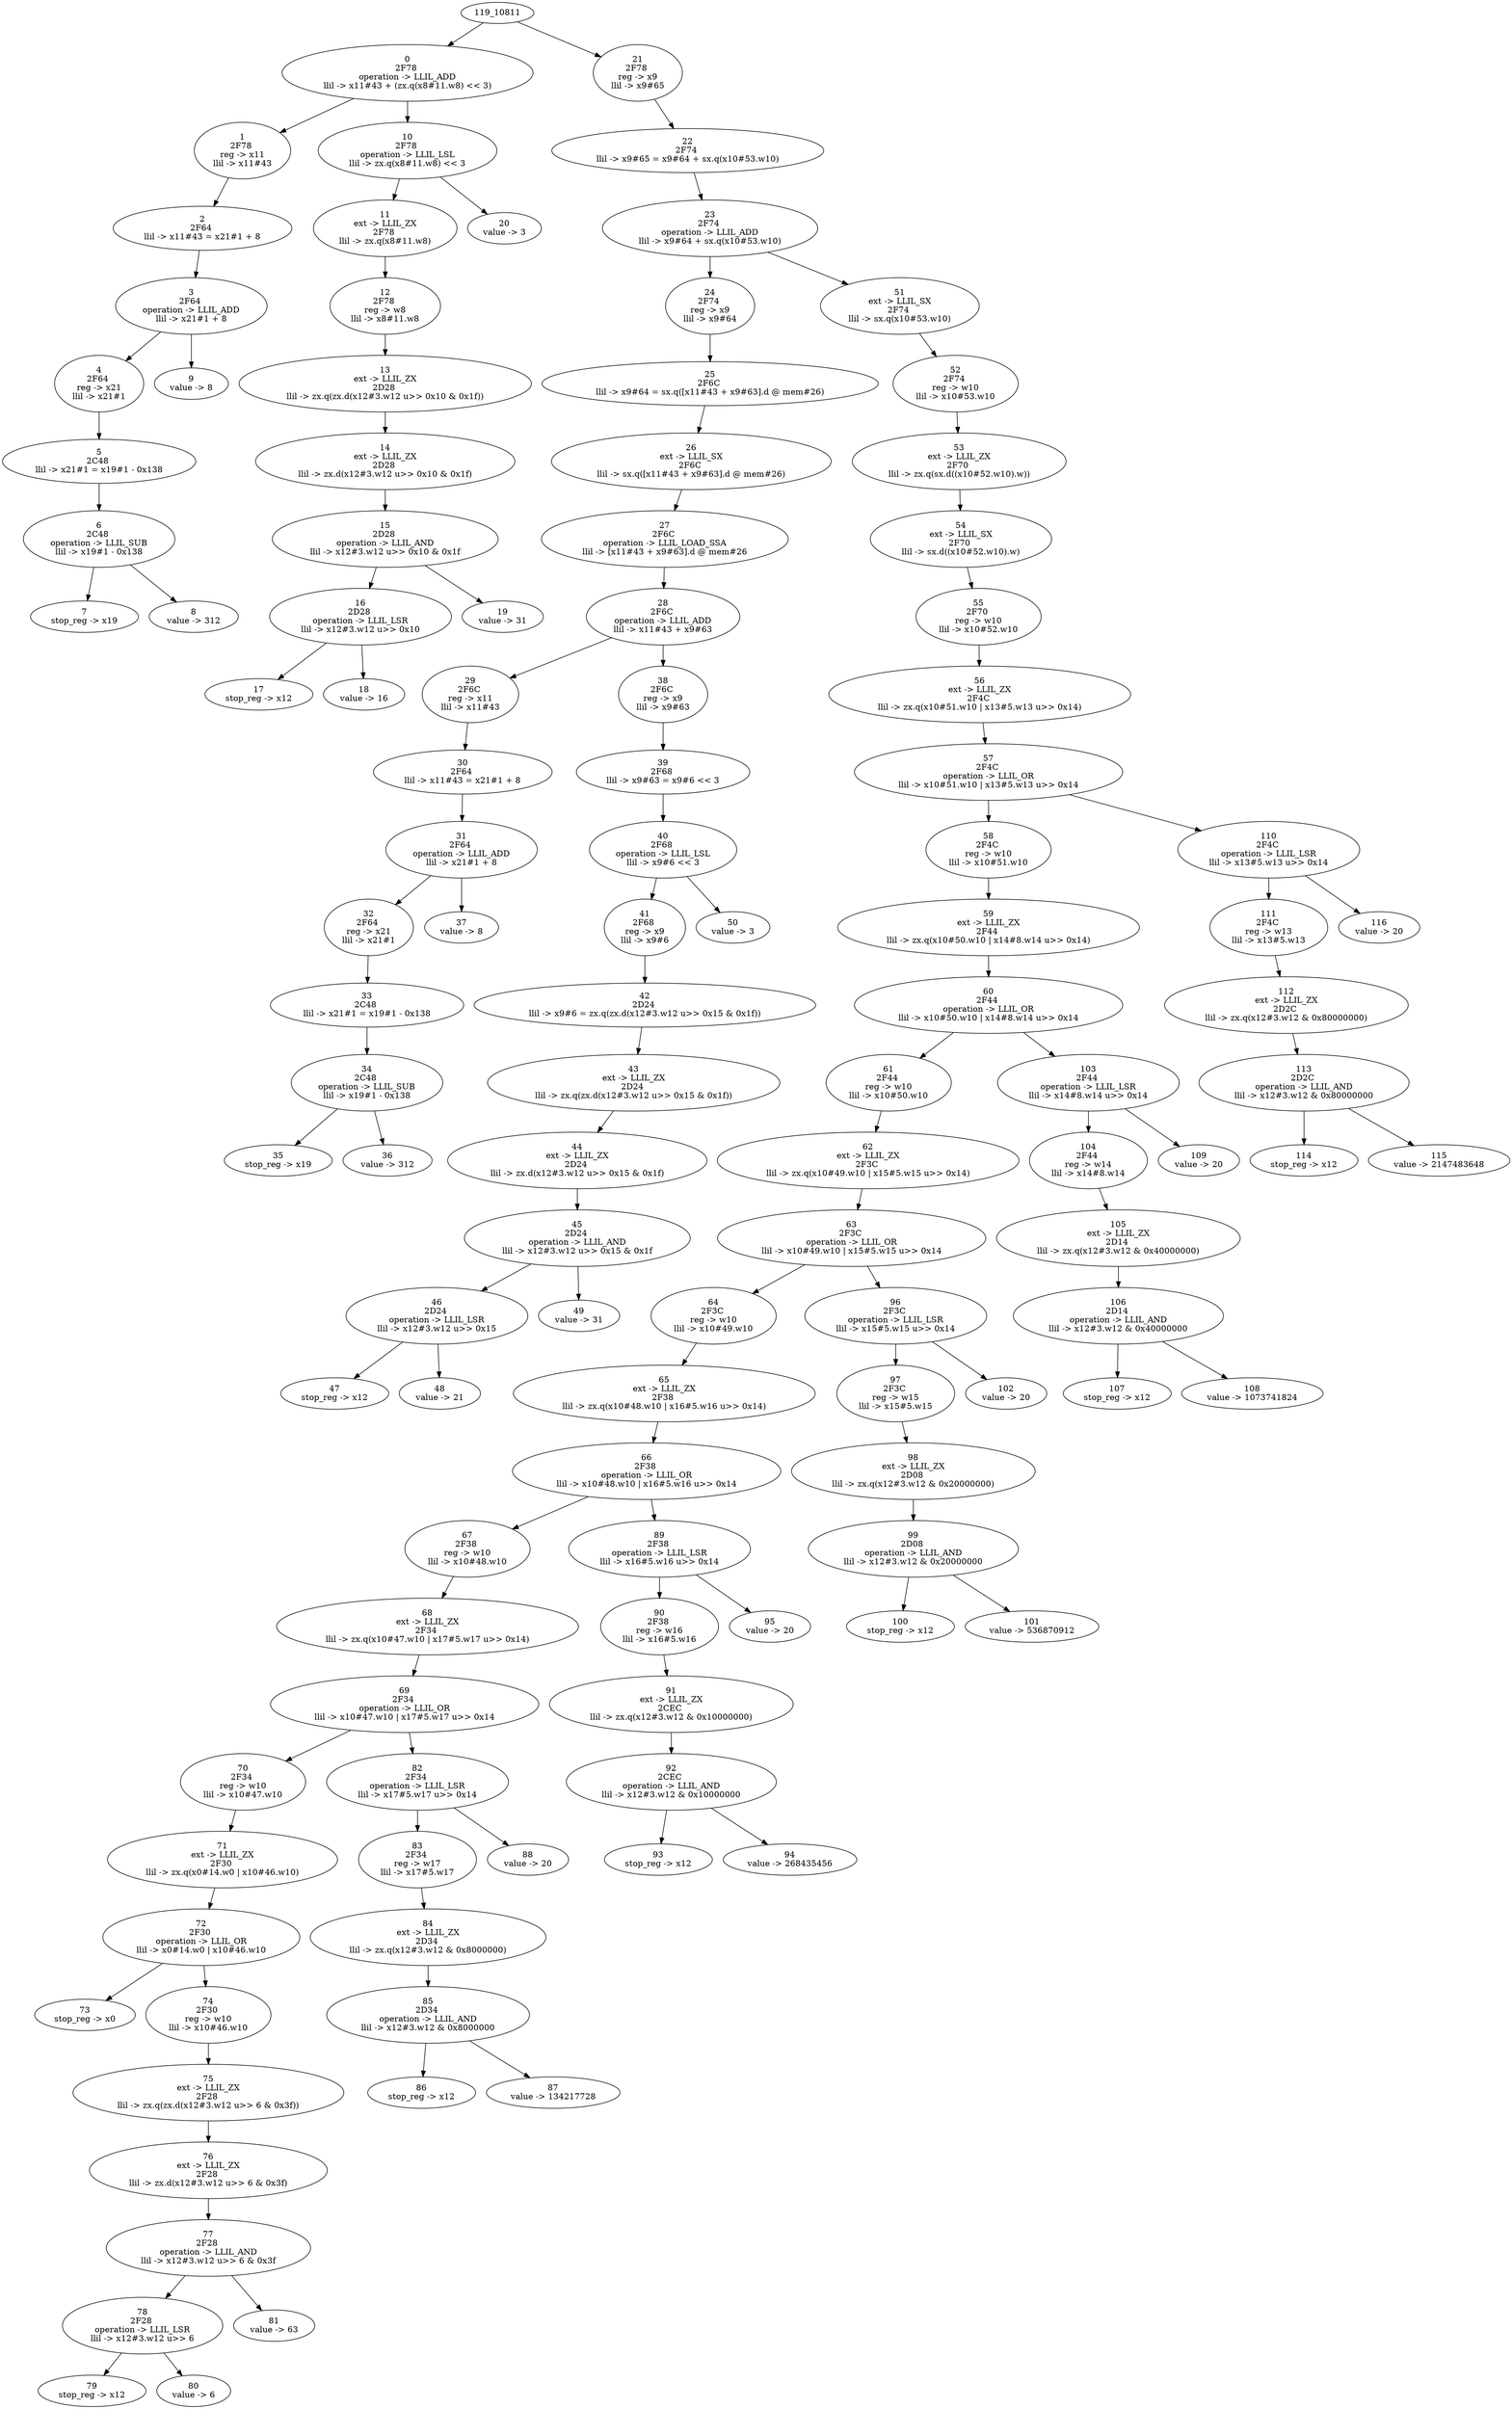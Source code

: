// The Round Table
digraph "119_10811" {
	"6
2C48 
operation -> LLIL_SUB
llil -> x19#1 - 0x138
" -> "7
stop_reg -> x19
"
	"6
2C48 
operation -> LLIL_SUB
llil -> x19#1 - 0x138
" -> "8
value -> 312
"
	"5
2C48 
llil -> x21#1 = x19#1 - 0x138
" -> "6
2C48 
operation -> LLIL_SUB
llil -> x19#1 - 0x138
"
	"4
2F64 
reg -> x21
llil -> x21#1
" -> "5
2C48 
llil -> x21#1 = x19#1 - 0x138
"
	"3
2F64 
operation -> LLIL_ADD
llil -> x21#1 + 8
" -> "4
2F64 
reg -> x21
llil -> x21#1
"
	"3
2F64 
operation -> LLIL_ADD
llil -> x21#1 + 8
" -> "9
value -> 8
"
	"2
2F64 
llil -> x11#43 = x21#1 + 8
" -> "3
2F64 
operation -> LLIL_ADD
llil -> x21#1 + 8
"
	"1
2F78 
reg -> x11
llil -> x11#43
" -> "2
2F64 
llil -> x11#43 = x21#1 + 8
"
	"0
2F78 
operation -> LLIL_ADD
llil -> x11#43 + (zx.q(x8#11.w8) << 3)
" -> "1
2F78 
reg -> x11
llil -> x11#43
"
	"16
2D28 
operation -> LLIL_LSR
llil -> x12#3.w12 u>> 0x10
" -> "17
stop_reg -> x12
"
	"16
2D28 
operation -> LLIL_LSR
llil -> x12#3.w12 u>> 0x10
" -> "18
value -> 16
"
	"15
2D28 
operation -> LLIL_AND
llil -> x12#3.w12 u>> 0x10 & 0x1f
" -> "16
2D28 
operation -> LLIL_LSR
llil -> x12#3.w12 u>> 0x10
"
	"15
2D28 
operation -> LLIL_AND
llil -> x12#3.w12 u>> 0x10 & 0x1f
" -> "19
value -> 31
"
	"14
ext -> LLIL_ZX
2D28 
llil -> zx.d(x12#3.w12 u>> 0x10 & 0x1f)
" -> "15
2D28 
operation -> LLIL_AND
llil -> x12#3.w12 u>> 0x10 & 0x1f
"
	"13
ext -> LLIL_ZX
2D28 
llil -> zx.q(zx.d(x12#3.w12 u>> 0x10 & 0x1f))
" -> "14
ext -> LLIL_ZX
2D28 
llil -> zx.d(x12#3.w12 u>> 0x10 & 0x1f)
"
	"12
2F78 
reg -> w8
llil -> x8#11.w8
" -> "13
ext -> LLIL_ZX
2D28 
llil -> zx.q(zx.d(x12#3.w12 u>> 0x10 & 0x1f))
"
	"11
ext -> LLIL_ZX
2F78 
llil -> zx.q(x8#11.w8)
" -> "12
2F78 
reg -> w8
llil -> x8#11.w8
"
	"10
2F78 
operation -> LLIL_LSL
llil -> zx.q(x8#11.w8) << 3
" -> "11
ext -> LLIL_ZX
2F78 
llil -> zx.q(x8#11.w8)
"
	"10
2F78 
operation -> LLIL_LSL
llil -> zx.q(x8#11.w8) << 3
" -> "20
value -> 3
"
	"0
2F78 
operation -> LLIL_ADD
llil -> x11#43 + (zx.q(x8#11.w8) << 3)
" -> "10
2F78 
operation -> LLIL_LSL
llil -> zx.q(x8#11.w8) << 3
"
	"119_10811" -> "0
2F78 
operation -> LLIL_ADD
llil -> x11#43 + (zx.q(x8#11.w8) << 3)
"
	"34
2C48 
operation -> LLIL_SUB
llil -> x19#1 - 0x138
" -> "35
stop_reg -> x19
"
	"34
2C48 
operation -> LLIL_SUB
llil -> x19#1 - 0x138
" -> "36
value -> 312
"
	"33
2C48 
llil -> x21#1 = x19#1 - 0x138
" -> "34
2C48 
operation -> LLIL_SUB
llil -> x19#1 - 0x138
"
	"32
2F64 
reg -> x21
llil -> x21#1
" -> "33
2C48 
llil -> x21#1 = x19#1 - 0x138
"
	"31
2F64 
operation -> LLIL_ADD
llil -> x21#1 + 8
" -> "32
2F64 
reg -> x21
llil -> x21#1
"
	"31
2F64 
operation -> LLIL_ADD
llil -> x21#1 + 8
" -> "37
value -> 8
"
	"30
2F64 
llil -> x11#43 = x21#1 + 8
" -> "31
2F64 
operation -> LLIL_ADD
llil -> x21#1 + 8
"
	"29
2F6C 
reg -> x11
llil -> x11#43
" -> "30
2F64 
llil -> x11#43 = x21#1 + 8
"
	"28
2F6C 
operation -> LLIL_ADD
llil -> x11#43 + x9#63
" -> "29
2F6C 
reg -> x11
llil -> x11#43
"
	"46
2D24 
operation -> LLIL_LSR
llil -> x12#3.w12 u>> 0x15
" -> "47
stop_reg -> x12
"
	"46
2D24 
operation -> LLIL_LSR
llil -> x12#3.w12 u>> 0x15
" -> "48
value -> 21
"
	"45
2D24 
operation -> LLIL_AND
llil -> x12#3.w12 u>> 0x15 & 0x1f
" -> "46
2D24 
operation -> LLIL_LSR
llil -> x12#3.w12 u>> 0x15
"
	"45
2D24 
operation -> LLIL_AND
llil -> x12#3.w12 u>> 0x15 & 0x1f
" -> "49
value -> 31
"
	"44
ext -> LLIL_ZX
2D24 
llil -> zx.d(x12#3.w12 u>> 0x15 & 0x1f)
" -> "45
2D24 
operation -> LLIL_AND
llil -> x12#3.w12 u>> 0x15 & 0x1f
"
	"43
ext -> LLIL_ZX
2D24 
llil -> zx.q(zx.d(x12#3.w12 u>> 0x15 & 0x1f))
" -> "44
ext -> LLIL_ZX
2D24 
llil -> zx.d(x12#3.w12 u>> 0x15 & 0x1f)
"
	"42
2D24 
llil -> x9#6 = zx.q(zx.d(x12#3.w12 u>> 0x15 & 0x1f))
" -> "43
ext -> LLIL_ZX
2D24 
llil -> zx.q(zx.d(x12#3.w12 u>> 0x15 & 0x1f))
"
	"41
2F68 
reg -> x9
llil -> x9#6
" -> "42
2D24 
llil -> x9#6 = zx.q(zx.d(x12#3.w12 u>> 0x15 & 0x1f))
"
	"40
2F68 
operation -> LLIL_LSL
llil -> x9#6 << 3
" -> "41
2F68 
reg -> x9
llil -> x9#6
"
	"40
2F68 
operation -> LLIL_LSL
llil -> x9#6 << 3
" -> "50
value -> 3
"
	"39
2F68 
llil -> x9#63 = x9#6 << 3
" -> "40
2F68 
operation -> LLIL_LSL
llil -> x9#6 << 3
"
	"38
2F6C 
reg -> x9
llil -> x9#63
" -> "39
2F68 
llil -> x9#63 = x9#6 << 3
"
	"28
2F6C 
operation -> LLIL_ADD
llil -> x11#43 + x9#63
" -> "38
2F6C 
reg -> x9
llil -> x9#63
"
	"27
2F6C 
operation -> LLIL_LOAD_SSA
llil -> [x11#43 + x9#63].d @ mem#26
" -> "28
2F6C 
operation -> LLIL_ADD
llil -> x11#43 + x9#63
"
	"26
ext -> LLIL_SX
2F6C 
llil -> sx.q([x11#43 + x9#63].d @ mem#26)
" -> "27
2F6C 
operation -> LLIL_LOAD_SSA
llil -> [x11#43 + x9#63].d @ mem#26
"
	"25
2F6C 
llil -> x9#64 = sx.q([x11#43 + x9#63].d @ mem#26)
" -> "26
ext -> LLIL_SX
2F6C 
llil -> sx.q([x11#43 + x9#63].d @ mem#26)
"
	"24
2F74 
reg -> x9
llil -> x9#64
" -> "25
2F6C 
llil -> x9#64 = sx.q([x11#43 + x9#63].d @ mem#26)
"
	"23
2F74 
operation -> LLIL_ADD
llil -> x9#64 + sx.q(x10#53.w10)
" -> "24
2F74 
reg -> x9
llil -> x9#64
"
	"72
2F30 
operation -> LLIL_OR
llil -> x0#14.w0 | x10#46.w10
" -> "73
stop_reg -> x0
"
	"78
2F28 
operation -> LLIL_LSR
llil -> x12#3.w12 u>> 6
" -> "79
stop_reg -> x12
"
	"78
2F28 
operation -> LLIL_LSR
llil -> x12#3.w12 u>> 6
" -> "80
value -> 6
"
	"77
2F28 
operation -> LLIL_AND
llil -> x12#3.w12 u>> 6 & 0x3f
" -> "78
2F28 
operation -> LLIL_LSR
llil -> x12#3.w12 u>> 6
"
	"77
2F28 
operation -> LLIL_AND
llil -> x12#3.w12 u>> 6 & 0x3f
" -> "81
value -> 63
"
	"76
ext -> LLIL_ZX
2F28 
llil -> zx.d(x12#3.w12 u>> 6 & 0x3f)
" -> "77
2F28 
operation -> LLIL_AND
llil -> x12#3.w12 u>> 6 & 0x3f
"
	"75
ext -> LLIL_ZX
2F28 
llil -> zx.q(zx.d(x12#3.w12 u>> 6 & 0x3f))
" -> "76
ext -> LLIL_ZX
2F28 
llil -> zx.d(x12#3.w12 u>> 6 & 0x3f)
"
	"74
2F30 
reg -> w10
llil -> x10#46.w10
" -> "75
ext -> LLIL_ZX
2F28 
llil -> zx.q(zx.d(x12#3.w12 u>> 6 & 0x3f))
"
	"72
2F30 
operation -> LLIL_OR
llil -> x0#14.w0 | x10#46.w10
" -> "74
2F30 
reg -> w10
llil -> x10#46.w10
"
	"71
ext -> LLIL_ZX
2F30 
llil -> zx.q(x0#14.w0 | x10#46.w10)
" -> "72
2F30 
operation -> LLIL_OR
llil -> x0#14.w0 | x10#46.w10
"
	"70
2F34 
reg -> w10
llil -> x10#47.w10
" -> "71
ext -> LLIL_ZX
2F30 
llil -> zx.q(x0#14.w0 | x10#46.w10)
"
	"69
2F34 
operation -> LLIL_OR
llil -> x10#47.w10 | x17#5.w17 u>> 0x14
" -> "70
2F34 
reg -> w10
llil -> x10#47.w10
"
	"85
2D34 
operation -> LLIL_AND
llil -> x12#3.w12 & 0x8000000
" -> "86
stop_reg -> x12
"
	"85
2D34 
operation -> LLIL_AND
llil -> x12#3.w12 & 0x8000000
" -> "87
value -> 134217728
"
	"84
ext -> LLIL_ZX
2D34 
llil -> zx.q(x12#3.w12 & 0x8000000)
" -> "85
2D34 
operation -> LLIL_AND
llil -> x12#3.w12 & 0x8000000
"
	"83
2F34 
reg -> w17
llil -> x17#5.w17
" -> "84
ext -> LLIL_ZX
2D34 
llil -> zx.q(x12#3.w12 & 0x8000000)
"
	"82
2F34 
operation -> LLIL_LSR
llil -> x17#5.w17 u>> 0x14
" -> "83
2F34 
reg -> w17
llil -> x17#5.w17
"
	"82
2F34 
operation -> LLIL_LSR
llil -> x17#5.w17 u>> 0x14
" -> "88
value -> 20
"
	"69
2F34 
operation -> LLIL_OR
llil -> x10#47.w10 | x17#5.w17 u>> 0x14
" -> "82
2F34 
operation -> LLIL_LSR
llil -> x17#5.w17 u>> 0x14
"
	"68
ext -> LLIL_ZX
2F34 
llil -> zx.q(x10#47.w10 | x17#5.w17 u>> 0x14)
" -> "69
2F34 
operation -> LLIL_OR
llil -> x10#47.w10 | x17#5.w17 u>> 0x14
"
	"67
2F38 
reg -> w10
llil -> x10#48.w10
" -> "68
ext -> LLIL_ZX
2F34 
llil -> zx.q(x10#47.w10 | x17#5.w17 u>> 0x14)
"
	"66
2F38 
operation -> LLIL_OR
llil -> x10#48.w10 | x16#5.w16 u>> 0x14
" -> "67
2F38 
reg -> w10
llil -> x10#48.w10
"
	"92
2CEC 
operation -> LLIL_AND
llil -> x12#3.w12 & 0x10000000
" -> "93
stop_reg -> x12
"
	"92
2CEC 
operation -> LLIL_AND
llil -> x12#3.w12 & 0x10000000
" -> "94
value -> 268435456
"
	"91
ext -> LLIL_ZX
2CEC 
llil -> zx.q(x12#3.w12 & 0x10000000)
" -> "92
2CEC 
operation -> LLIL_AND
llil -> x12#3.w12 & 0x10000000
"
	"90
2F38 
reg -> w16
llil -> x16#5.w16
" -> "91
ext -> LLIL_ZX
2CEC 
llil -> zx.q(x12#3.w12 & 0x10000000)
"
	"89
2F38 
operation -> LLIL_LSR
llil -> x16#5.w16 u>> 0x14
" -> "90
2F38 
reg -> w16
llil -> x16#5.w16
"
	"89
2F38 
operation -> LLIL_LSR
llil -> x16#5.w16 u>> 0x14
" -> "95
value -> 20
"
	"66
2F38 
operation -> LLIL_OR
llil -> x10#48.w10 | x16#5.w16 u>> 0x14
" -> "89
2F38 
operation -> LLIL_LSR
llil -> x16#5.w16 u>> 0x14
"
	"65
ext -> LLIL_ZX
2F38 
llil -> zx.q(x10#48.w10 | x16#5.w16 u>> 0x14)
" -> "66
2F38 
operation -> LLIL_OR
llil -> x10#48.w10 | x16#5.w16 u>> 0x14
"
	"64
2F3C 
reg -> w10
llil -> x10#49.w10
" -> "65
ext -> LLIL_ZX
2F38 
llil -> zx.q(x10#48.w10 | x16#5.w16 u>> 0x14)
"
	"63
2F3C 
operation -> LLIL_OR
llil -> x10#49.w10 | x15#5.w15 u>> 0x14
" -> "64
2F3C 
reg -> w10
llil -> x10#49.w10
"
	"99
2D08 
operation -> LLIL_AND
llil -> x12#3.w12 & 0x20000000
" -> "100
stop_reg -> x12
"
	"99
2D08 
operation -> LLIL_AND
llil -> x12#3.w12 & 0x20000000
" -> "101
value -> 536870912
"
	"98
ext -> LLIL_ZX
2D08 
llil -> zx.q(x12#3.w12 & 0x20000000)
" -> "99
2D08 
operation -> LLIL_AND
llil -> x12#3.w12 & 0x20000000
"
	"97
2F3C 
reg -> w15
llil -> x15#5.w15
" -> "98
ext -> LLIL_ZX
2D08 
llil -> zx.q(x12#3.w12 & 0x20000000)
"
	"96
2F3C 
operation -> LLIL_LSR
llil -> x15#5.w15 u>> 0x14
" -> "97
2F3C 
reg -> w15
llil -> x15#5.w15
"
	"96
2F3C 
operation -> LLIL_LSR
llil -> x15#5.w15 u>> 0x14
" -> "102
value -> 20
"
	"63
2F3C 
operation -> LLIL_OR
llil -> x10#49.w10 | x15#5.w15 u>> 0x14
" -> "96
2F3C 
operation -> LLIL_LSR
llil -> x15#5.w15 u>> 0x14
"
	"62
ext -> LLIL_ZX
2F3C 
llil -> zx.q(x10#49.w10 | x15#5.w15 u>> 0x14)
" -> "63
2F3C 
operation -> LLIL_OR
llil -> x10#49.w10 | x15#5.w15 u>> 0x14
"
	"61
2F44 
reg -> w10
llil -> x10#50.w10
" -> "62
ext -> LLIL_ZX
2F3C 
llil -> zx.q(x10#49.w10 | x15#5.w15 u>> 0x14)
"
	"60
2F44 
operation -> LLIL_OR
llil -> x10#50.w10 | x14#8.w14 u>> 0x14
" -> "61
2F44 
reg -> w10
llil -> x10#50.w10
"
	"106
2D14 
operation -> LLIL_AND
llil -> x12#3.w12 & 0x40000000
" -> "107
stop_reg -> x12
"
	"106
2D14 
operation -> LLIL_AND
llil -> x12#3.w12 & 0x40000000
" -> "108
value -> 1073741824
"
	"105
ext -> LLIL_ZX
2D14 
llil -> zx.q(x12#3.w12 & 0x40000000)
" -> "106
2D14 
operation -> LLIL_AND
llil -> x12#3.w12 & 0x40000000
"
	"104
2F44 
reg -> w14
llil -> x14#8.w14
" -> "105
ext -> LLIL_ZX
2D14 
llil -> zx.q(x12#3.w12 & 0x40000000)
"
	"103
2F44 
operation -> LLIL_LSR
llil -> x14#8.w14 u>> 0x14
" -> "104
2F44 
reg -> w14
llil -> x14#8.w14
"
	"103
2F44 
operation -> LLIL_LSR
llil -> x14#8.w14 u>> 0x14
" -> "109
value -> 20
"
	"60
2F44 
operation -> LLIL_OR
llil -> x10#50.w10 | x14#8.w14 u>> 0x14
" -> "103
2F44 
operation -> LLIL_LSR
llil -> x14#8.w14 u>> 0x14
"
	"59
ext -> LLIL_ZX
2F44 
llil -> zx.q(x10#50.w10 | x14#8.w14 u>> 0x14)
" -> "60
2F44 
operation -> LLIL_OR
llil -> x10#50.w10 | x14#8.w14 u>> 0x14
"
	"58
2F4C 
reg -> w10
llil -> x10#51.w10
" -> "59
ext -> LLIL_ZX
2F44 
llil -> zx.q(x10#50.w10 | x14#8.w14 u>> 0x14)
"
	"57
2F4C 
operation -> LLIL_OR
llil -> x10#51.w10 | x13#5.w13 u>> 0x14
" -> "58
2F4C 
reg -> w10
llil -> x10#51.w10
"
	"113
2D2C 
operation -> LLIL_AND
llil -> x12#3.w12 & 0x80000000
" -> "114
stop_reg -> x12
"
	"113
2D2C 
operation -> LLIL_AND
llil -> x12#3.w12 & 0x80000000
" -> "115
value -> 2147483648
"
	"112
ext -> LLIL_ZX
2D2C 
llil -> zx.q(x12#3.w12 & 0x80000000)
" -> "113
2D2C 
operation -> LLIL_AND
llil -> x12#3.w12 & 0x80000000
"
	"111
2F4C 
reg -> w13
llil -> x13#5.w13
" -> "112
ext -> LLIL_ZX
2D2C 
llil -> zx.q(x12#3.w12 & 0x80000000)
"
	"110
2F4C 
operation -> LLIL_LSR
llil -> x13#5.w13 u>> 0x14
" -> "111
2F4C 
reg -> w13
llil -> x13#5.w13
"
	"110
2F4C 
operation -> LLIL_LSR
llil -> x13#5.w13 u>> 0x14
" -> "116
value -> 20
"
	"57
2F4C 
operation -> LLIL_OR
llil -> x10#51.w10 | x13#5.w13 u>> 0x14
" -> "110
2F4C 
operation -> LLIL_LSR
llil -> x13#5.w13 u>> 0x14
"
	"56
ext -> LLIL_ZX
2F4C 
llil -> zx.q(x10#51.w10 | x13#5.w13 u>> 0x14)
" -> "57
2F4C 
operation -> LLIL_OR
llil -> x10#51.w10 | x13#5.w13 u>> 0x14
"
	"55
2F70 
reg -> w10
llil -> x10#52.w10
" -> "56
ext -> LLIL_ZX
2F4C 
llil -> zx.q(x10#51.w10 | x13#5.w13 u>> 0x14)
"
	"54
ext -> LLIL_SX
2F70 
llil -> sx.d((x10#52.w10).w)
" -> "55
2F70 
reg -> w10
llil -> x10#52.w10
"
	"53
ext -> LLIL_ZX
2F70 
llil -> zx.q(sx.d((x10#52.w10).w))
" -> "54
ext -> LLIL_SX
2F70 
llil -> sx.d((x10#52.w10).w)
"
	"52
2F74 
reg -> w10
llil -> x10#53.w10
" -> "53
ext -> LLIL_ZX
2F70 
llil -> zx.q(sx.d((x10#52.w10).w))
"
	"51
ext -> LLIL_SX
2F74 
llil -> sx.q(x10#53.w10)
" -> "52
2F74 
reg -> w10
llil -> x10#53.w10
"
	"23
2F74 
operation -> LLIL_ADD
llil -> x9#64 + sx.q(x10#53.w10)
" -> "51
ext -> LLIL_SX
2F74 
llil -> sx.q(x10#53.w10)
"
	"22
2F74 
llil -> x9#65 = x9#64 + sx.q(x10#53.w10)
" -> "23
2F74 
operation -> LLIL_ADD
llil -> x9#64 + sx.q(x10#53.w10)
"
	"21
2F78 
reg -> x9
llil -> x9#65
" -> "22
2F74 
llil -> x9#65 = x9#64 + sx.q(x10#53.w10)
"
	"119_10811" -> "21
2F78 
reg -> x9
llil -> x9#65
"
}
